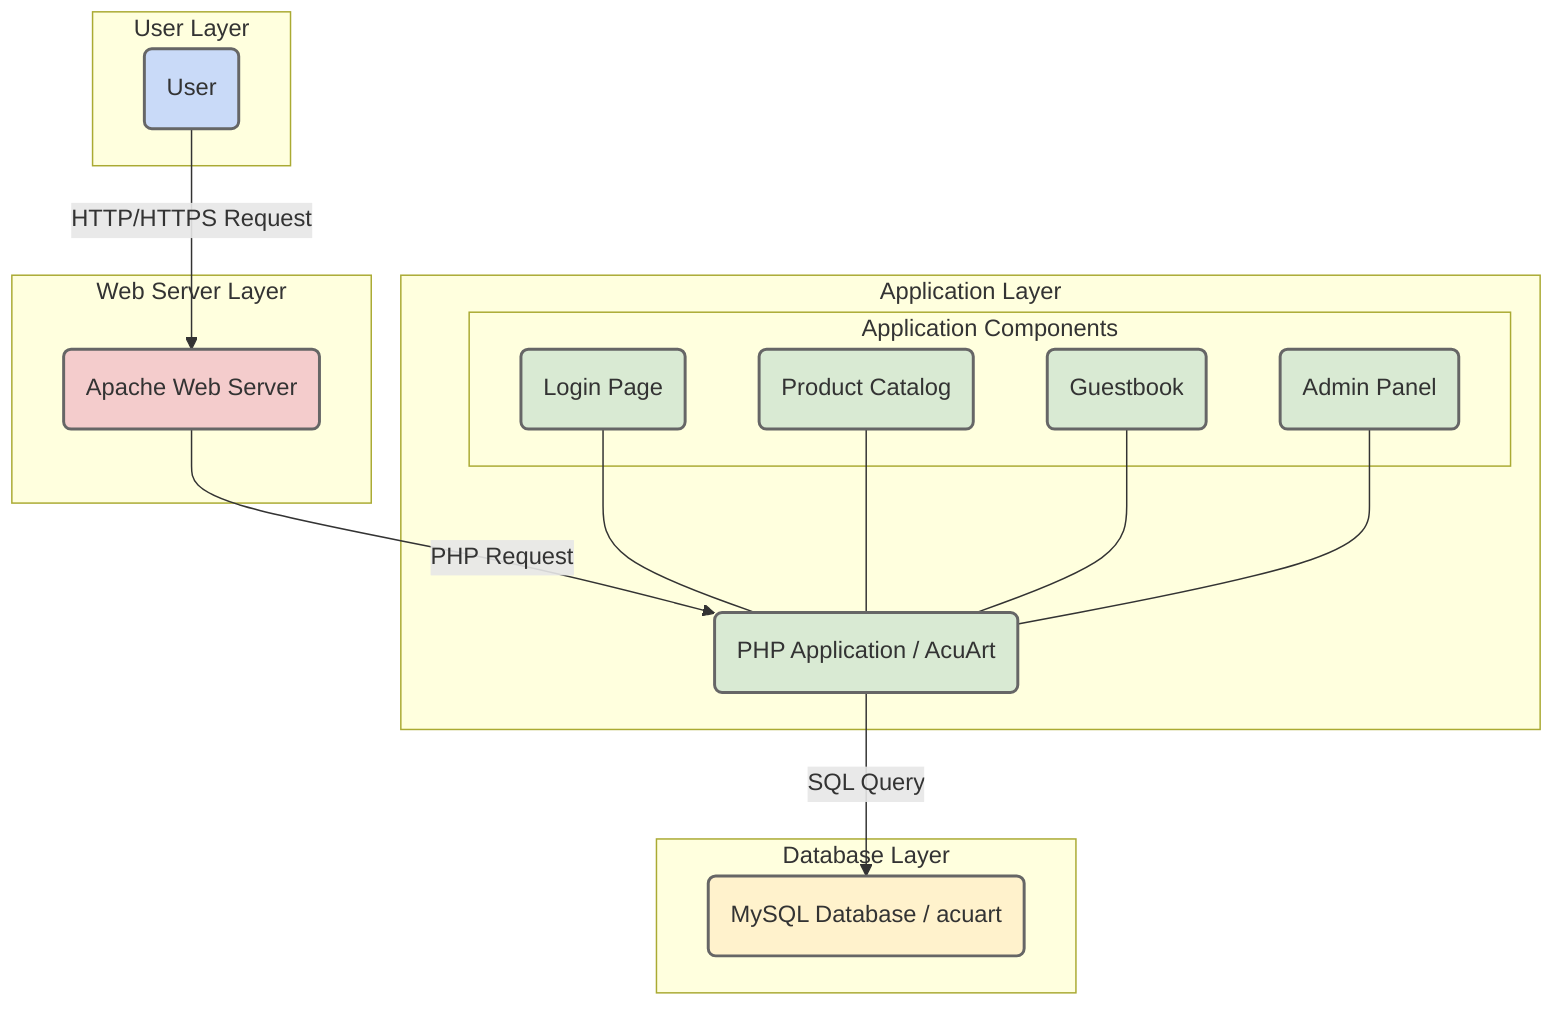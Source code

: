 graph TD
    subgraph "User Layer"
        User("User")
    end

    subgraph "Web Server Layer"
        WebServer("Apache Web Server")
    end

    subgraph "Application Layer"
        WebApp("PHP Application / AcuArt")
        subgraph "Application Components"
            Login("Login Page")
            Products("Product Catalog")
            Guestbook("Guestbook")
            Admin("Admin Panel")
        end
    end

    subgraph "Database Layer"
        Database("MySQL Database / acuart")
    end

    User -- HTTP/HTTPS Request --> WebServer
    WebServer -- PHP Request --> WebApp
    WebApp -- SQL Query --> Database

    Login --- WebApp
    Products --- WebApp
    Guestbook --- WebApp
    Admin --- WebApp

    classDef default fill:#f9f9f9,stroke:#333,stroke-width:2px;
    classDef user fill:#c9daf8,stroke:#666,stroke-width:2px;
    classDef web fill:#f4cccc,stroke:#666,stroke-width:2px;
    classDef app fill:#d9ead3,stroke:#666,stroke-width:2px;
    classDef db fill:#fff2cc,stroke:#666,stroke-width:2px;

    class User user;
    class WebServer web;
    class WebApp,Login,Products,Guestbook,Admin app;
    class Database db;